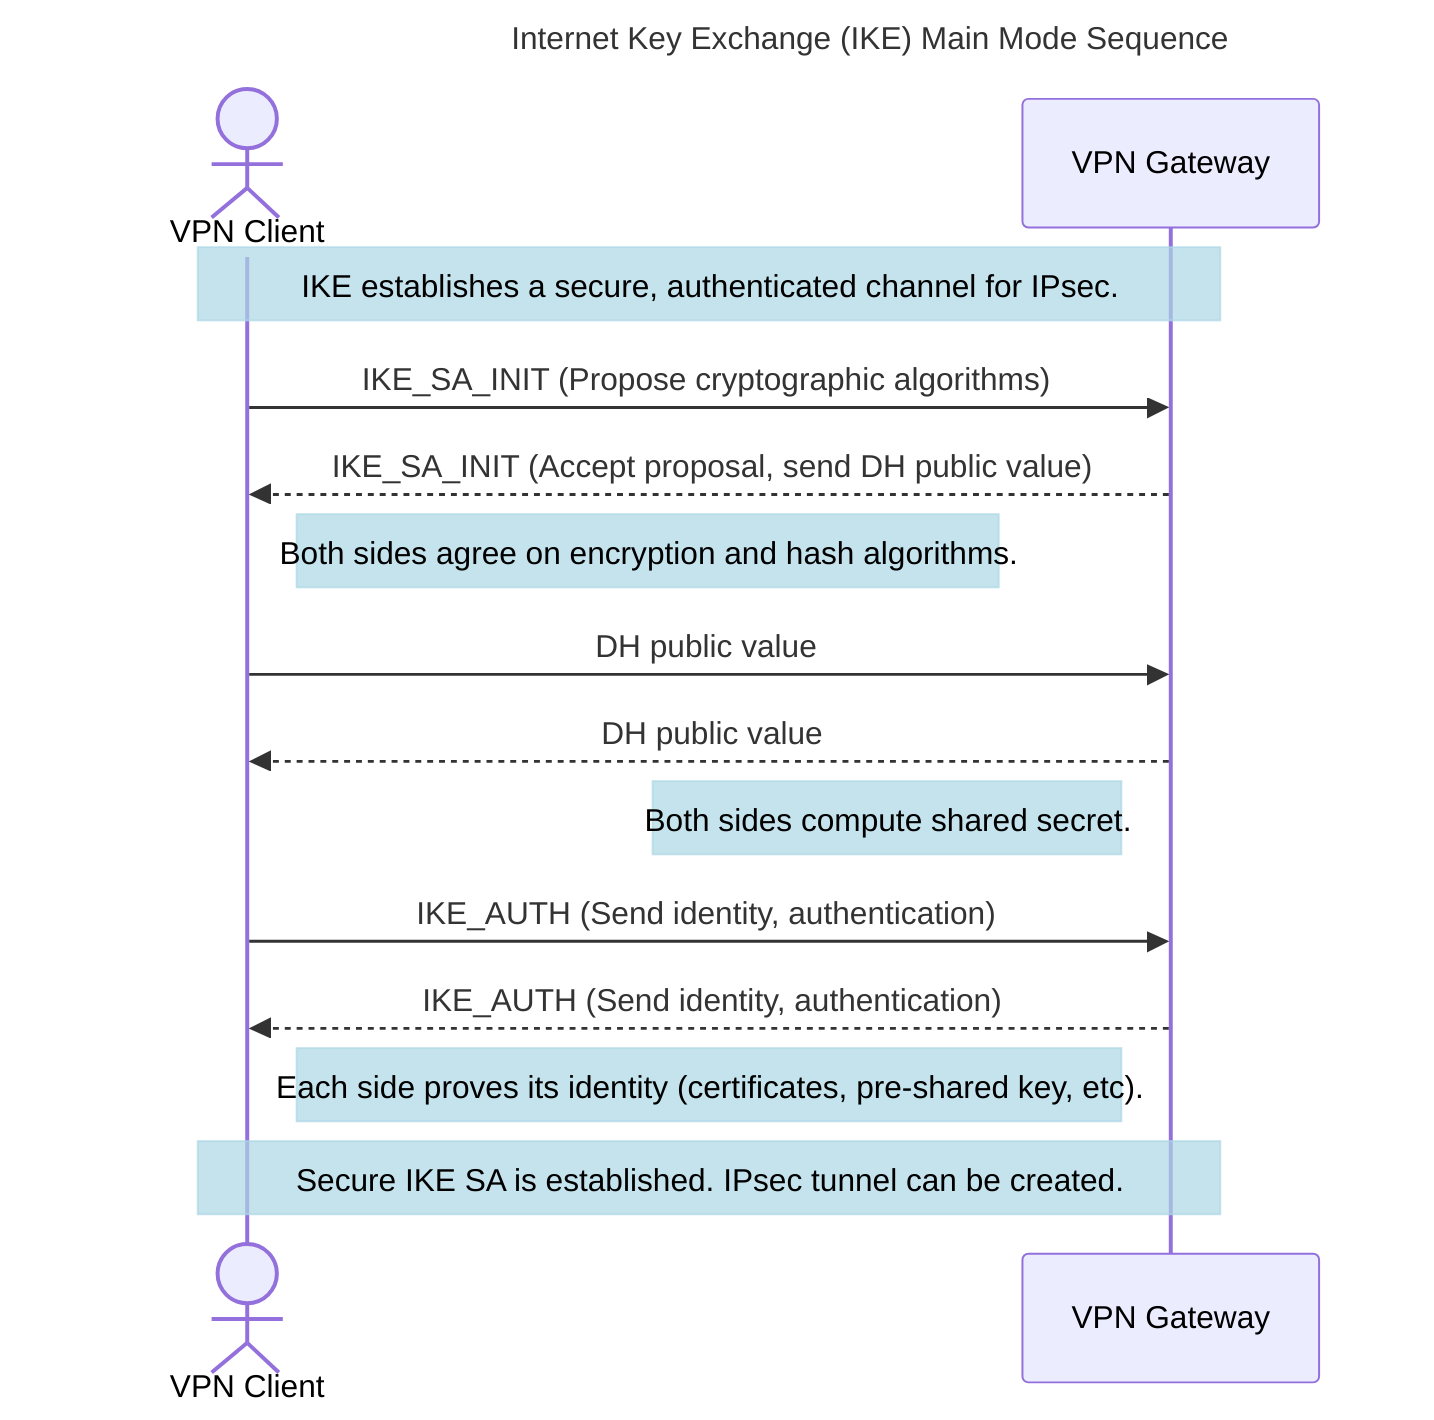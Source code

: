 %%{
  init: {
    'themeVariables': {
      'noteBkgColor': 'rgba(173, 216, 230, 0.7)',
      'noteBorderColor': 'rgba(173, 216, 230, 0.7)',
      'noteTextColor': '#000000'
    }
  }
}%%

sequenceDiagram
    title Internet Key Exchange (IKE) Main Mode Sequence

    actor Initiator as VPN Client
    participant Responder as VPN Gateway

    Note over Initiator,Responder: IKE establishes a secure, authenticated channel for IPsec.

    %% 1. SA Negotiation
    Initiator->>Responder: IKE_SA_INIT (Propose cryptographic algorithms)
    Responder-->>Initiator: IKE_SA_INIT (Accept proposal, send DH public value)
    Note right of Initiator: Both sides agree on encryption and hash algorithms.

    %% 2. Diffie-Hellman Key Exchange
    Initiator->>Responder: DH public value
    Responder-->>Initiator: DH public value
    Note left of Responder: Both sides compute shared secret.

    %% 3. Authentication
    Initiator->>Responder: IKE_AUTH (Send identity, authentication)
    Responder-->>Initiator: IKE_AUTH (Send identity, authentication)
    Note right of Initiator: Each side proves its identity (certificates, pre-shared key, etc).

    %% 4. Secure Channel Established
    Note over Initiator,Responder: Secure IKE SA is established. IPsec tunnel can be created.